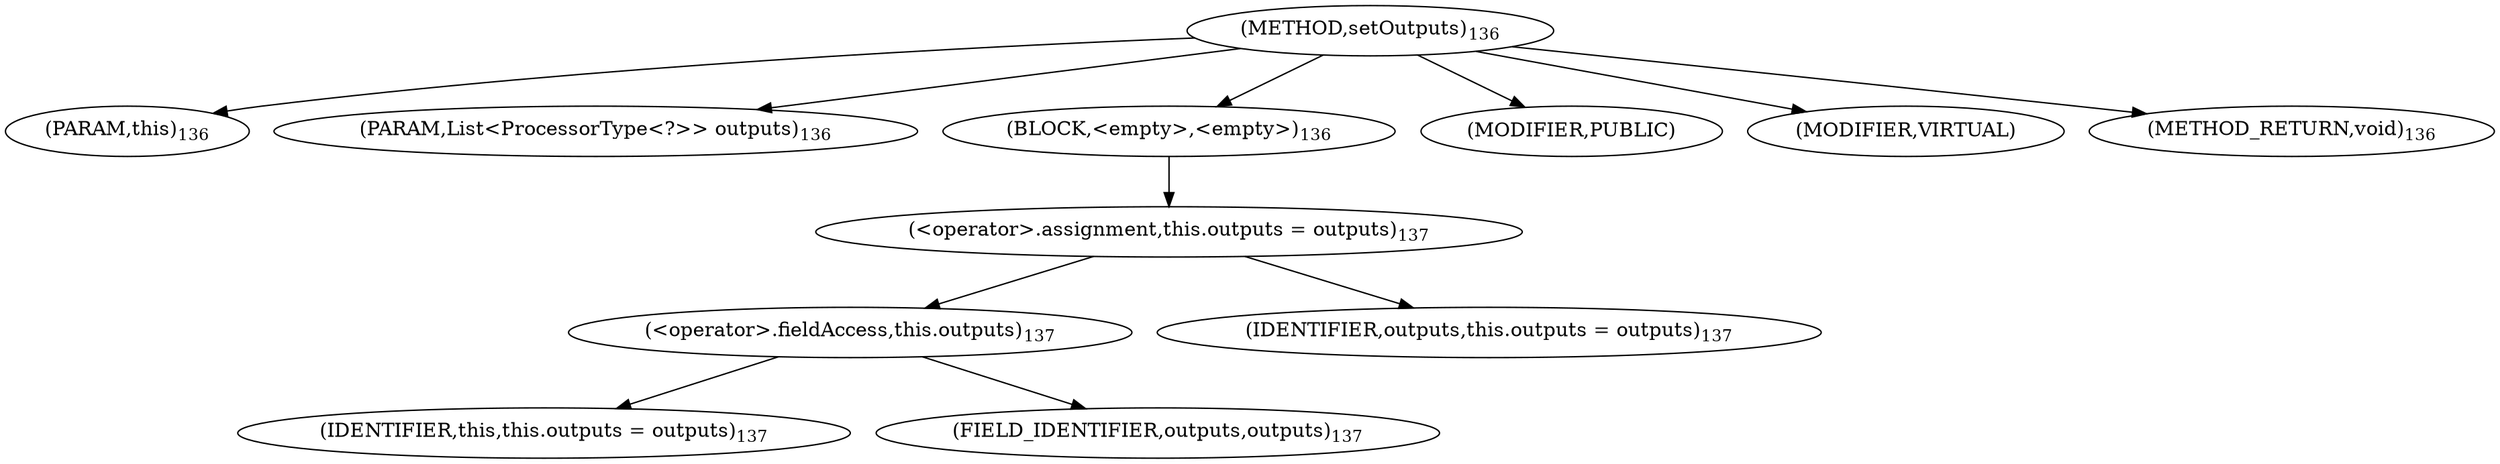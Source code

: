 digraph "setOutputs" {  
"250" [label = <(METHOD,setOutputs)<SUB>136</SUB>> ]
"28" [label = <(PARAM,this)<SUB>136</SUB>> ]
"251" [label = <(PARAM,List&lt;ProcessorType&lt;?&gt;&gt; outputs)<SUB>136</SUB>> ]
"252" [label = <(BLOCK,&lt;empty&gt;,&lt;empty&gt;)<SUB>136</SUB>> ]
"253" [label = <(&lt;operator&gt;.assignment,this.outputs = outputs)<SUB>137</SUB>> ]
"254" [label = <(&lt;operator&gt;.fieldAccess,this.outputs)<SUB>137</SUB>> ]
"27" [label = <(IDENTIFIER,this,this.outputs = outputs)<SUB>137</SUB>> ]
"255" [label = <(FIELD_IDENTIFIER,outputs,outputs)<SUB>137</SUB>> ]
"256" [label = <(IDENTIFIER,outputs,this.outputs = outputs)<SUB>137</SUB>> ]
"257" [label = <(MODIFIER,PUBLIC)> ]
"258" [label = <(MODIFIER,VIRTUAL)> ]
"259" [label = <(METHOD_RETURN,void)<SUB>136</SUB>> ]
  "250" -> "28" 
  "250" -> "251" 
  "250" -> "252" 
  "250" -> "257" 
  "250" -> "258" 
  "250" -> "259" 
  "252" -> "253" 
  "253" -> "254" 
  "253" -> "256" 
  "254" -> "27" 
  "254" -> "255" 
}
